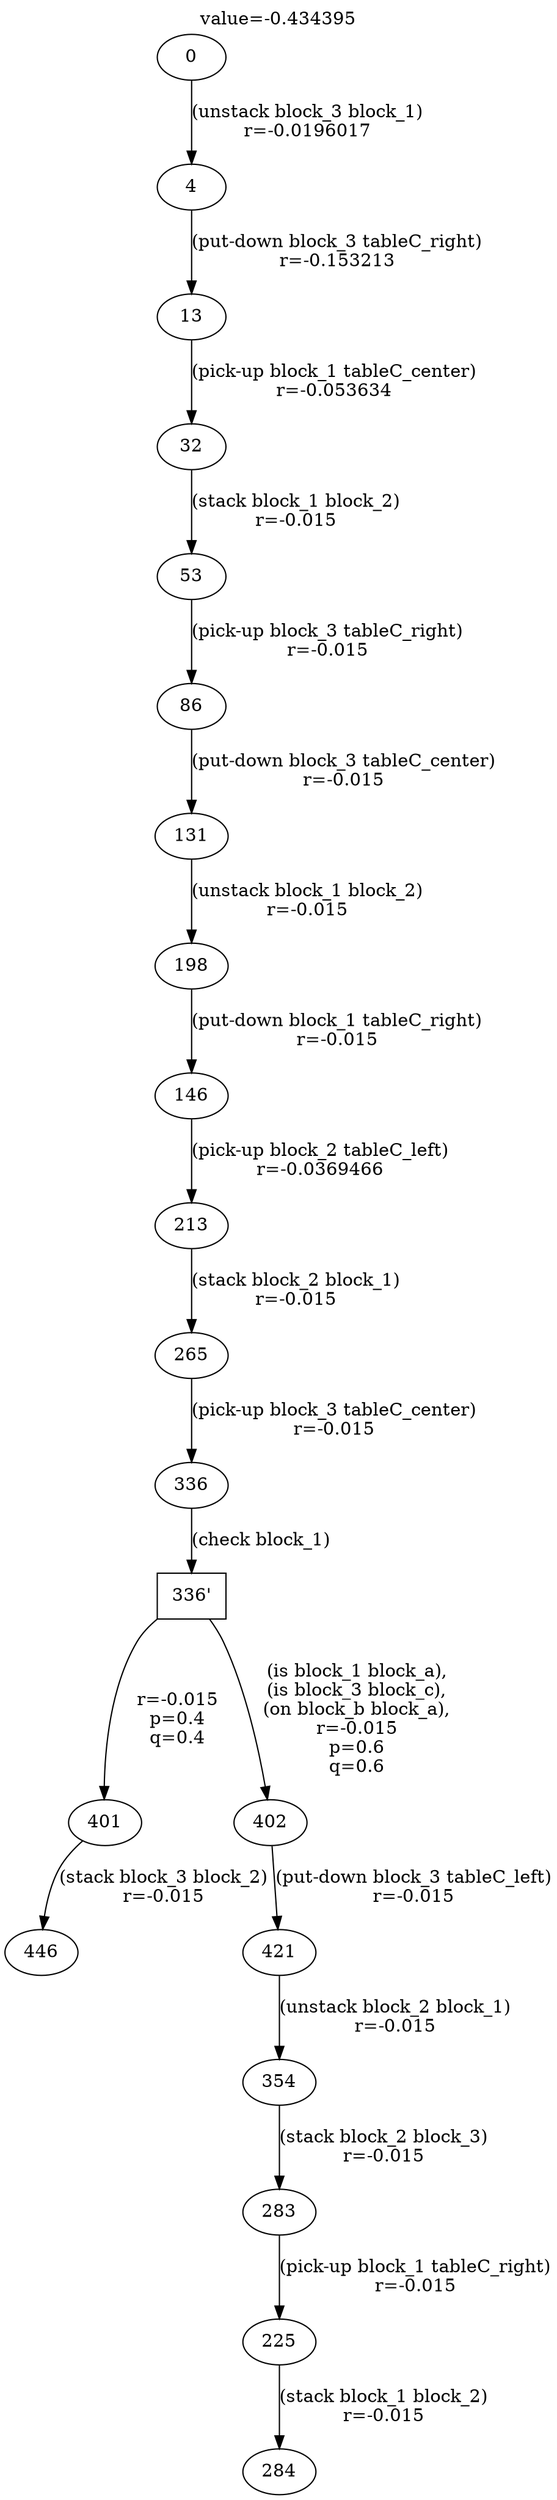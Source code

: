 digraph g{
label="value=-0.434395"
labelloc=top
0->4 [ label="(unstack block_3 block_1)
r=-0.0196017" ];
4->13 [ label="(put-down block_3 tableC_right)
r=-0.153213" ];
13->32 [ label="(pick-up block_1 tableC_center)
r=-0.053634" ];
32->53 [ label="(stack block_1 block_2)
r=-0.015" ];
53->86 [ label="(pick-up block_3 tableC_right)
r=-0.015" ];
86->131 [ label="(put-down block_3 tableC_center)
r=-0.015" ];
131->198 [ label="(unstack block_1 block_2)
r=-0.015" ];
198->146 [ label="(put-down block_1 tableC_right)
r=-0.015" ];
146->213 [ label="(pick-up block_2 tableC_left)
r=-0.0369466" ];
213->265 [ label="(stack block_2 block_1)
r=-0.015" ];
265->336 [ label="(pick-up block_3 tableC_center)
r=-0.015" ];
"336'" [ shape=box ] ;
336->"336'" [ label="(check block_1)" ];
"336'"->401 [ label="
r=-0.015
p=0.4
q=0.4" ];
401->446 [ label="(stack block_3 block_2)
r=-0.015" ];
"336'"->402 [ label="
(is block_1 block_a),
(is block_3 block_c),
(on block_b block_a),
r=-0.015
p=0.6
q=0.6" ];
402->421 [ label="(put-down block_3 tableC_left)
r=-0.015" ];
421->354 [ label="(unstack block_2 block_1)
r=-0.015" ];
354->283 [ label="(stack block_2 block_3)
r=-0.015" ];
283->225 [ label="(pick-up block_1 tableC_right)
r=-0.015" ];
225->284 [ label="(stack block_1 block_2)
r=-0.015" ];
}
